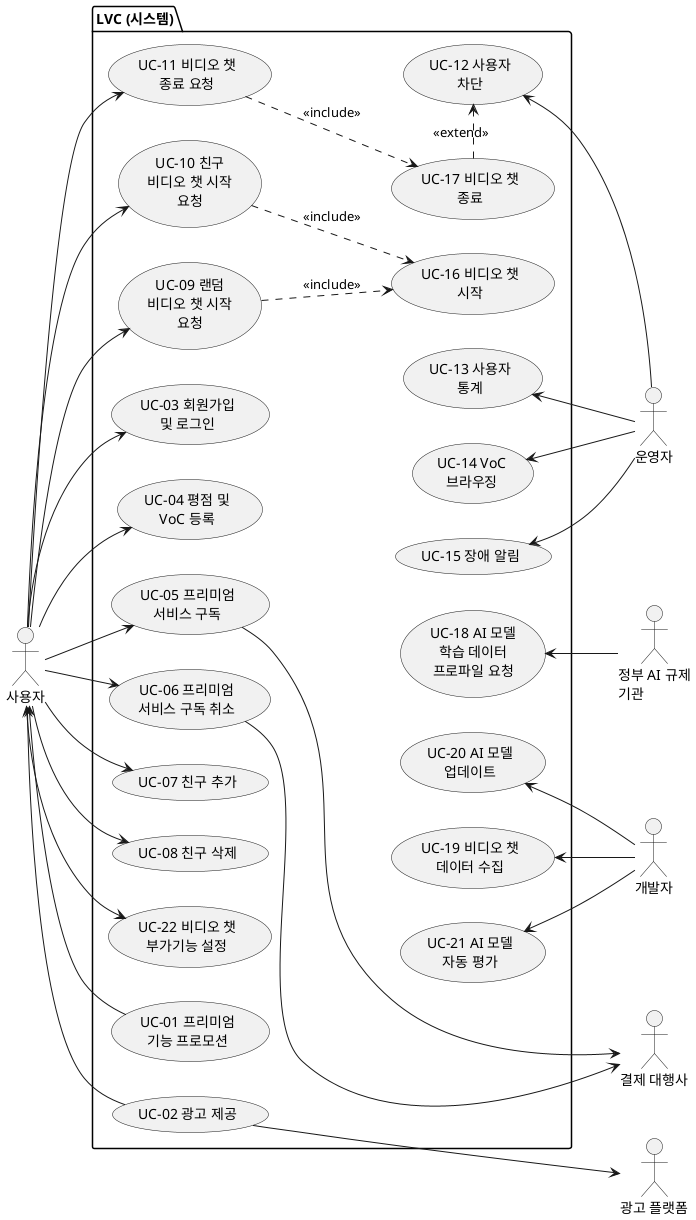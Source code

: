@startuml

skinparam wrapWidth 100
left to right direction

actor "사용자" as User
actor "운영자" as Admin
actor "개발자" as Developer
actor "광고 플랫폼" as AdProvider
actor "결제 대행사" as PayProvider
actor "정부 AI 규제 기관" as Regulator

package "LVC (시스템)" {
    usecase "UC-01 프리미엄 기능 프로모션" as UC1
    usecase "UC-02 광고 제공" as UC2
    usecase "UC-03 회원가입 및 로그인" as UC3
    usecase "UC-04 평점 및 VoC 등록" as UC4
    usecase "UC-05 프리미엄 서비스 구독" as UC5
    usecase "UC-06 프리미엄 서비스 구독 취소" as UC6
    usecase "UC-07 친구 추가" as UC7
    usecase "UC-08 친구 삭제" as UC8
    usecase "UC-09 랜덤 비디오 챗 시작 요청" as UC9
    usecase "UC-10 친구 비디오 챗 시작 요청" as UC10
    usecase "UC-11 비디오 챗 종료 요청" as UC11
    usecase "UC-12 사용자 차단" as UC12
    usecase "UC-13 사용자 통계" as UC13
    usecase "UC-14 VoC 브라우징" as UC14
    usecase "UC-15 장애 알림" as UC15
    usecase "UC-16 비디오 챗 시작" as UC16
    usecase "UC-17 비디오 챗 종료" as UC17
    usecase "UC-18 AI 모델 학습 데이터 프로파일 요청" as UC18
    usecase "UC-19 비디오 챗 데이터 수집" as UC19
    usecase "UC-20 AI 모델 업데이트" as UC20
    usecase "UC-21 AI 모델 자동 평가" as UC21
    usecase "UC-22 비디오 챗 부가기능 설정" as UC22


    UC1 --> User
    UC2 --> User
    
    User --> UC3
    User --> UC4
    User --> UC5
    User --> UC6
    User --> UC7
    User --> UC8
    User --> UC9
    User --> UC10
    User --> UC11
    User --> UC22
    
    Admin -up-> UC12
    Admin -up-> UC13
    Admin -up-> UC14
    Admin -up-> UC15

    Regulator -up-> UC18

    Developer -up-> UC19
    Developer -up-> UC20
    Developer -up-> UC21

    UC5 --down-> PayProvider
    UC6 --down-> PayProvider

    UC2 --down-> AdProvider
    
    UC9 ..> UC16 : "<<include>>"
    UC10 ..> UC16 : "<<include>>"
    UC11 ..> UC17 : "<<include>>"
    UC17 .> UC12 : "<<extend>>"
    
    UC11 -[hidden] UC10
    UC10 -[hidden] UC9

    UC15 -[hidden] UC14
    UC14 -[hidden] UC13
    UC13 -[hidden] UC12

    UC15 -[hidden] UC18
    UC21 -[hidden] UC18

    UC19 -[hidden] UC20
    UC20 -[hidden] UC21
}

@enduml
